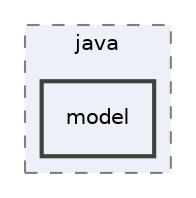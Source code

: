 digraph "src/main/java/model"
{
 // LATEX_PDF_SIZE
  edge [fontname="Helvetica",fontsize="10",labelfontname="Helvetica",labelfontsize="10"];
  node [fontname="Helvetica",fontsize="10",shape=record];
  compound=true
  subgraph clusterdir_fd3f6763802dee1ad875f6c80eac0bda {
    graph [ bgcolor="#edf0f7", pencolor="grey50", style="filled,dashed,", label="java", fontname="Helvetica", fontsize="10", URL="dir_fd3f6763802dee1ad875f6c80eac0bda.html"]
  dir_db9b49385c2f2a6a62f75ae1753957ce [shape=box, label="model", style="filled,bold,", fillcolor="#edf0f7", color="grey25", URL="dir_db9b49385c2f2a6a62f75ae1753957ce.html"];
  }
}
